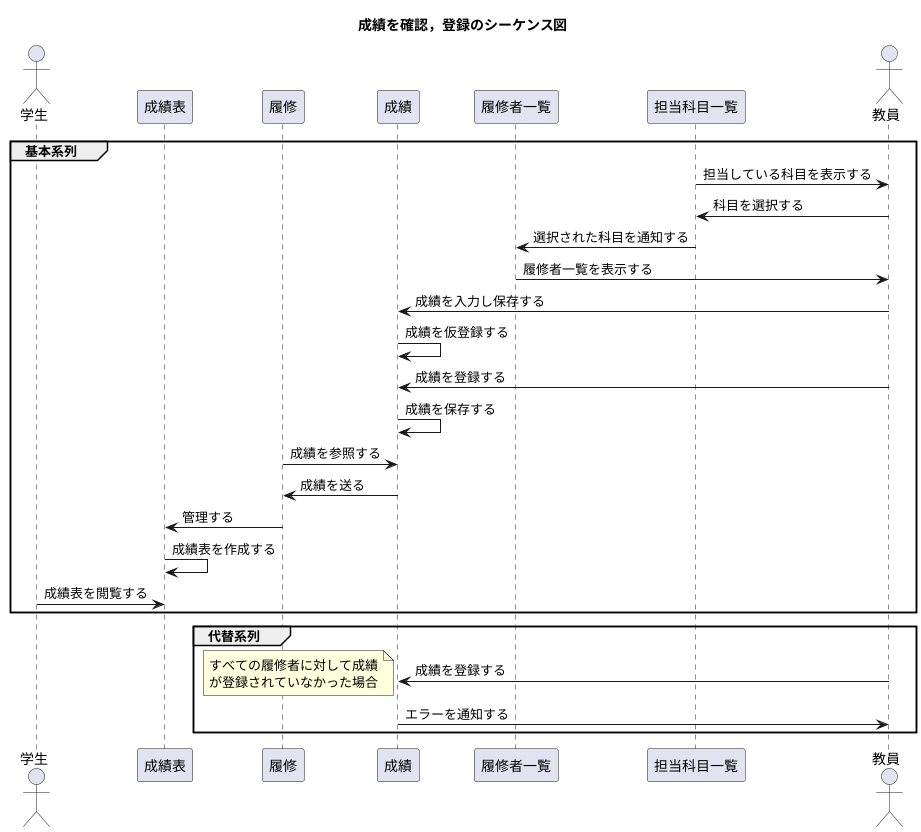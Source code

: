 @startuml 成績を確認するのシーケンス図
title 成績を確認，登録のシーケンス図
'クラス等
actor 学生 as foo1
participant 成績表 as foo2
participant 履修 as foo3
participant 成績 as foo8
participant 履修者一覧 as foo6
participant 担当科目一覧 as foo7
actor 教員 as foo9

group 基本系列
    foo7 -> foo9 : 担当している科目を表示する
    foo9 -> foo7 : 科目を選択する
    foo7 -> foo6 : 選択された科目を通知する
    foo6 -> foo9 : 履修者一覧を表示する
    foo9 -> foo8 : 成績を入力し保存する
    foo8 -> foo8 : 成績を仮登録する
    foo9 -> foo8 : 成績を登録する
    foo8 -> foo8 : 成績を保存する
    foo3 -> foo8 : 成績を参照する
    foo8 -> foo3 : 成績を送る
    foo3 -> foo2 : 管理する
    foo2 -> foo2 : 成績表を作成する
    foo1 -> foo2 : 成績表を閲覧する
end

group 代替系列
    foo9 -> foo8 : 成績を登録する
    note left
        すべての履修者に対して成績
        が登録されていなかった場合
    end note
    foo8 -> foo9 : エラーを通知する
end

@enduml
